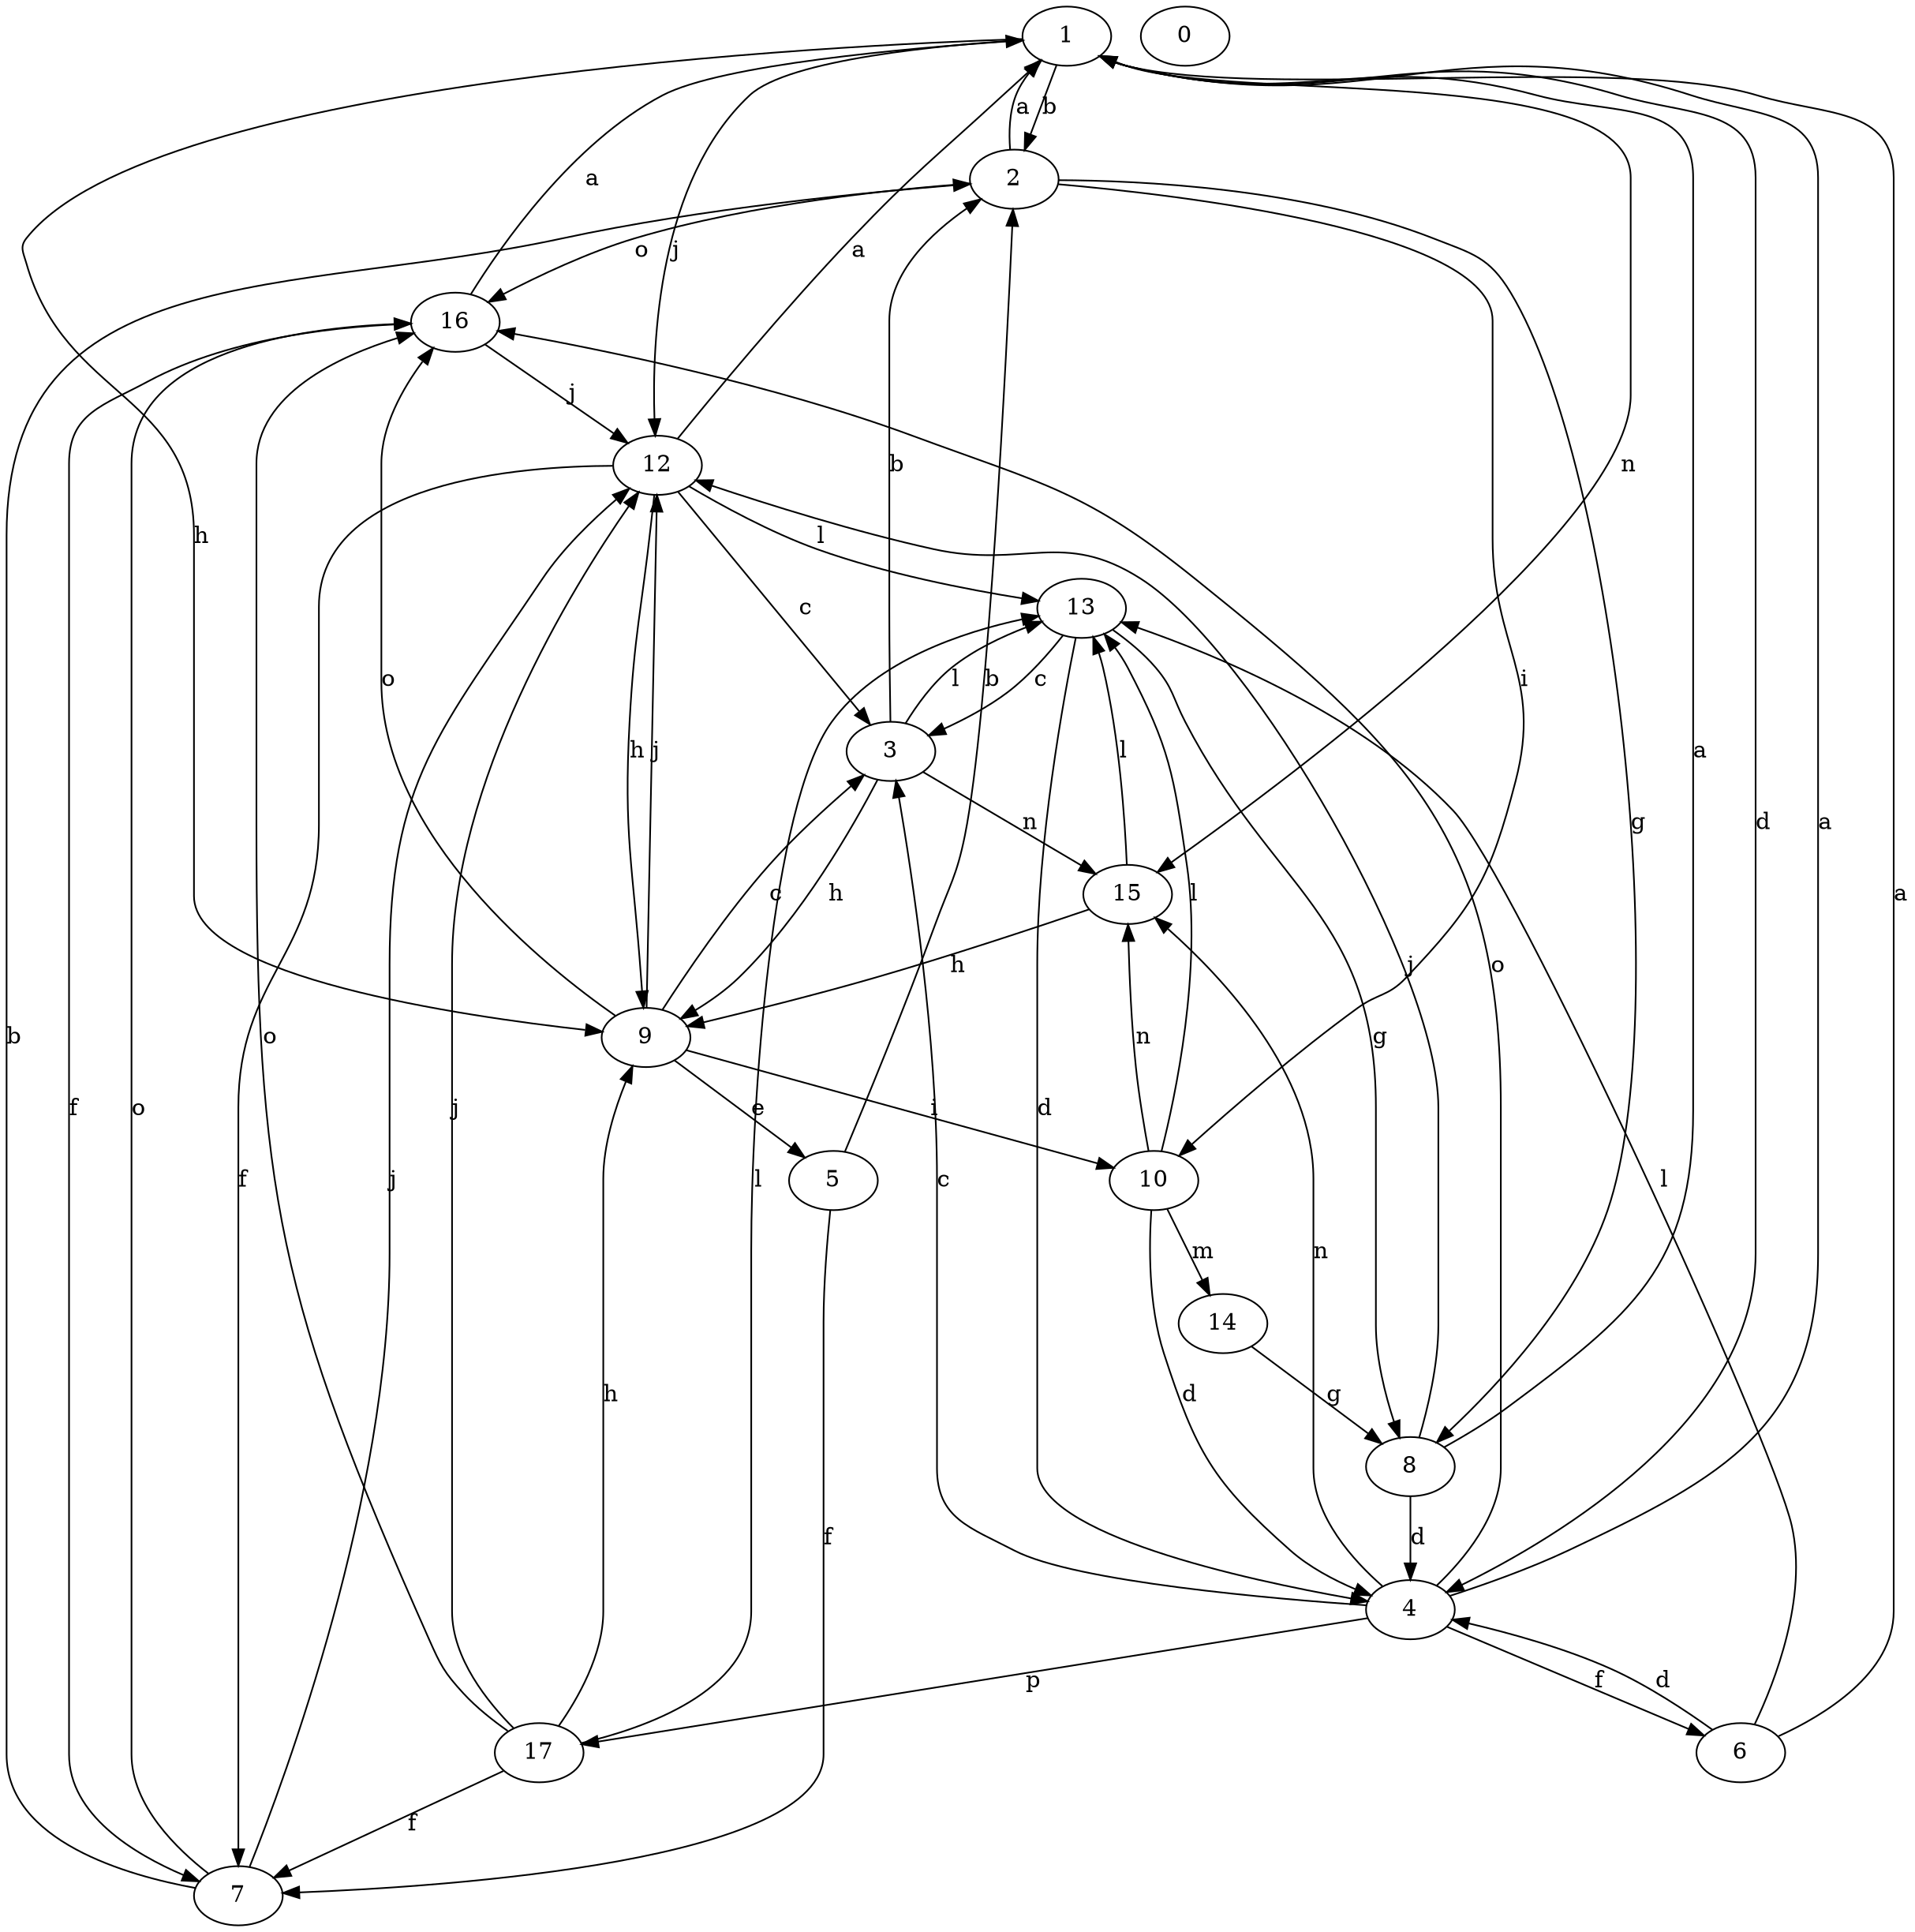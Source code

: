 strict digraph  {
1;
2;
3;
4;
5;
6;
7;
8;
9;
10;
12;
13;
14;
0;
15;
16;
17;
1 -> 2  [label=b];
1 -> 4  [label=d];
1 -> 9  [label=h];
1 -> 12  [label=j];
1 -> 15  [label=n];
2 -> 1  [label=a];
2 -> 8  [label=g];
2 -> 10  [label=i];
2 -> 16  [label=o];
3 -> 2  [label=b];
3 -> 9  [label=h];
3 -> 13  [label=l];
3 -> 15  [label=n];
4 -> 1  [label=a];
4 -> 3  [label=c];
4 -> 6  [label=f];
4 -> 15  [label=n];
4 -> 16  [label=o];
4 -> 17  [label=p];
5 -> 2  [label=b];
5 -> 7  [label=f];
6 -> 1  [label=a];
6 -> 4  [label=d];
6 -> 13  [label=l];
7 -> 2  [label=b];
7 -> 12  [label=j];
7 -> 16  [label=o];
8 -> 1  [label=a];
8 -> 4  [label=d];
8 -> 12  [label=j];
9 -> 3  [label=c];
9 -> 5  [label=e];
9 -> 10  [label=i];
9 -> 12  [label=j];
9 -> 16  [label=o];
10 -> 4  [label=d];
10 -> 13  [label=l];
10 -> 14  [label=m];
10 -> 15  [label=n];
12 -> 1  [label=a];
12 -> 3  [label=c];
12 -> 7  [label=f];
12 -> 9  [label=h];
12 -> 13  [label=l];
13 -> 3  [label=c];
13 -> 4  [label=d];
13 -> 8  [label=g];
14 -> 8  [label=g];
15 -> 9  [label=h];
15 -> 13  [label=l];
16 -> 1  [label=a];
16 -> 7  [label=f];
16 -> 12  [label=j];
17 -> 7  [label=f];
17 -> 9  [label=h];
17 -> 12  [label=j];
17 -> 13  [label=l];
17 -> 16  [label=o];
}
